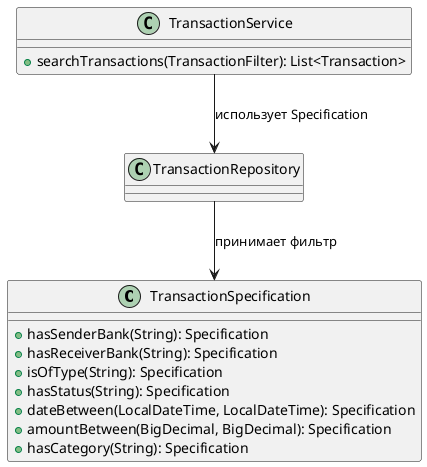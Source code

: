 @startuml
class TransactionSpecification {
  +hasSenderBank(String): Specification
  +hasReceiverBank(String): Specification
  +isOfType(String): Specification
  +hasStatus(String): Specification
  +dateBetween(LocalDateTime, LocalDateTime): Specification
  +amountBetween(BigDecimal, BigDecimal): Specification
  +hasCategory(String): Specification
}

class TransactionService {
  +searchTransactions(TransactionFilter): List<Transaction>
}

TransactionService --> TransactionRepository : использует Specification
TransactionRepository --> TransactionSpecification : принимает фильтр
@enduml

